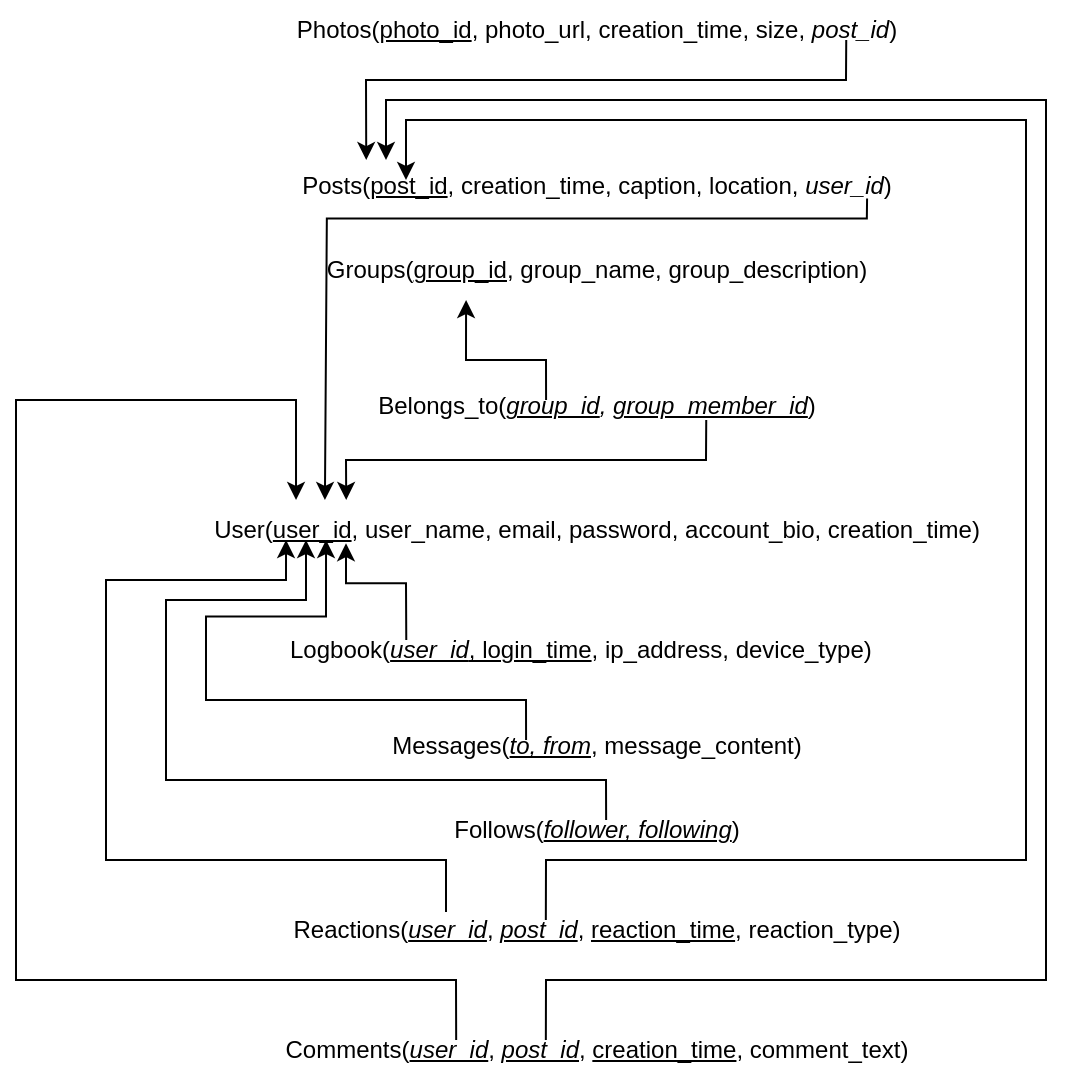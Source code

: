 <mxfile version="22.0.3" type="device">
  <diagram name="Page-1" id="0iYuxYvvmrB2_cDGRatL">
    <mxGraphModel dx="543" dy="1499" grid="1" gridSize="10" guides="1" tooltips="1" connect="1" arrows="1" fold="1" page="1" pageScale="1" pageWidth="850" pageHeight="1100" math="0" shadow="0">
      <root>
        <mxCell id="0" />
        <mxCell id="1" parent="0" />
        <mxCell id="iQJlrmcLxjMiWcZfwpEG-1" value="User(&lt;u&gt;user_id&lt;/u&gt;, user_name, email, password, account_bio, creation_time)" style="text;html=1;align=center;verticalAlign=middle;resizable=0;points=[];autosize=1;strokeColor=none;fillColor=none;" vertex="1" parent="1">
          <mxGeometry x="400" y="180" width="410" height="30" as="geometry" />
        </mxCell>
        <mxCell id="iQJlrmcLxjMiWcZfwpEG-3" value="Logbook(&lt;u&gt;&lt;i&gt;user_id&lt;/i&gt;, login_time&lt;/u&gt;, ip_address, device_type)&lt;div style=&quot;&quot;&gt;&lt;/div&gt;" style="text;html=1;align=left;verticalAlign=middle;resizable=0;points=[];autosize=1;strokeColor=none;fillColor=none;imageWidth=100;" vertex="1" parent="1">
          <mxGeometry x="450" y="240" width="310" height="30" as="geometry" />
        </mxCell>
        <mxCell id="iQJlrmcLxjMiWcZfwpEG-10" value="" style="endArrow=classic;html=1;rounded=0;exitX=0.194;exitY=0.333;exitDx=0;exitDy=0;exitPerimeter=0;endFill=1;" edge="1" parent="1">
          <mxGeometry width="50" height="50" relative="1" as="geometry">
            <mxPoint x="510.14" y="249.99" as="sourcePoint" />
            <mxPoint x="480" y="201.59" as="targetPoint" />
            <Array as="points">
              <mxPoint x="510" y="221.59" />
              <mxPoint x="480" y="221.59" />
            </Array>
          </mxGeometry>
        </mxCell>
        <mxCell id="iQJlrmcLxjMiWcZfwpEG-12" value="Messages(&lt;u&gt;&lt;i&gt;to, from&lt;/i&gt;&lt;/u&gt;, message_content)" style="text;html=1;align=center;verticalAlign=middle;resizable=0;points=[];autosize=1;strokeColor=none;fillColor=none;" vertex="1" parent="1">
          <mxGeometry x="490" y="288" width="230" height="30" as="geometry" />
        </mxCell>
        <mxCell id="iQJlrmcLxjMiWcZfwpEG-13" value="" style="endArrow=classic;html=1;rounded=0;endFill=1;entryX=0.122;entryY=0.667;entryDx=0;entryDy=0;entryPerimeter=0;exitX=0.348;exitY=0.4;exitDx=0;exitDy=0;exitPerimeter=0;" edge="1" parent="1" source="iQJlrmcLxjMiWcZfwpEG-12">
          <mxGeometry width="50" height="50" relative="1" as="geometry">
            <mxPoint x="540" y="300" as="sourcePoint" />
            <mxPoint x="470.02" y="200.01" as="targetPoint" />
            <Array as="points">
              <mxPoint x="570" y="280" />
              <mxPoint x="410" y="280" />
              <mxPoint x="410" y="238.26" />
              <mxPoint x="470" y="238.26" />
            </Array>
          </mxGeometry>
        </mxCell>
        <mxCell id="iQJlrmcLxjMiWcZfwpEG-14" value="Follows(&lt;u&gt;&lt;i&gt;follower, following&lt;/i&gt;&lt;/u&gt;)" style="text;html=1;align=center;verticalAlign=middle;resizable=0;points=[];autosize=1;strokeColor=none;fillColor=none;" vertex="1" parent="1">
          <mxGeometry x="520" y="330" width="170" height="30" as="geometry" />
        </mxCell>
        <mxCell id="iQJlrmcLxjMiWcZfwpEG-16" value="" style="endArrow=classic;html=1;rounded=0;endFill=1;exitX=0.471;exitY=0.333;exitDx=0;exitDy=0;exitPerimeter=0;" edge="1" parent="1">
          <mxGeometry width="50" height="50" relative="1" as="geometry">
            <mxPoint x="610.07" y="339.99" as="sourcePoint" />
            <mxPoint x="460" y="200" as="targetPoint" />
            <Array as="points">
              <mxPoint x="610" y="320" />
              <mxPoint x="390" y="320" />
              <mxPoint x="390" y="230" />
              <mxPoint x="460" y="230" />
            </Array>
          </mxGeometry>
        </mxCell>
        <mxCell id="iQJlrmcLxjMiWcZfwpEG-17" value="Groups(&lt;u&gt;group_id&lt;/u&gt;, group_name, group_description)" style="text;html=1;align=center;verticalAlign=middle;resizable=0;points=[];autosize=1;strokeColor=none;fillColor=none;" vertex="1" parent="1">
          <mxGeometry x="460" y="50" width="290" height="30" as="geometry" />
        </mxCell>
        <mxCell id="iQJlrmcLxjMiWcZfwpEG-18" value="Belongs_to(&lt;i&gt;&lt;u&gt;group_id&lt;/u&gt;, &lt;u&gt;group_member_id&lt;/u&gt;&lt;/i&gt;)" style="text;html=1;align=center;verticalAlign=middle;resizable=0;points=[];autosize=1;strokeColor=none;fillColor=none;" vertex="1" parent="1">
          <mxGeometry x="485" y="118" width="240" height="30" as="geometry" />
        </mxCell>
        <mxCell id="iQJlrmcLxjMiWcZfwpEG-19" value="" style="endArrow=classic;html=1;rounded=0;entryX=0.276;entryY=0.667;entryDx=0;entryDy=0;entryPerimeter=0;exitX=0.396;exitY=0.067;exitDx=0;exitDy=0;exitPerimeter=0;endFill=1;" edge="1" parent="1">
          <mxGeometry width="50" height="50" relative="1" as="geometry">
            <mxPoint x="580.04" y="130.0" as="sourcePoint" />
            <mxPoint x="540.04" y="80.0" as="targetPoint" />
            <Array as="points">
              <mxPoint x="580" y="109.99" />
              <mxPoint x="540" y="109.99" />
            </Array>
          </mxGeometry>
        </mxCell>
        <mxCell id="iQJlrmcLxjMiWcZfwpEG-20" value="" style="endArrow=none;html=1;rounded=0;exitX=0.171;exitY=0;exitDx=0;exitDy=0;exitPerimeter=0;entryX=0.688;entryY=0.733;entryDx=0;entryDy=0;entryPerimeter=0;endFill=0;startArrow=classic;startFill=1;" edge="1" parent="1">
          <mxGeometry width="50" height="50" relative="1" as="geometry">
            <mxPoint x="480.11" y="180" as="sourcePoint" />
            <mxPoint x="660.12" y="139.99" as="targetPoint" />
            <Array as="points">
              <mxPoint x="480" y="160" />
              <mxPoint x="660" y="160" />
            </Array>
          </mxGeometry>
        </mxCell>
        <mxCell id="iQJlrmcLxjMiWcZfwpEG-21" value="Posts(&lt;u&gt;post_id&lt;/u&gt;, creation_time, caption, location, &lt;i&gt;user_id&lt;/i&gt;)" style="text;html=1;align=center;verticalAlign=middle;resizable=0;points=[];autosize=1;strokeColor=none;fillColor=none;" vertex="1" parent="1">
          <mxGeometry x="445" y="8" width="320" height="30" as="geometry" />
        </mxCell>
        <mxCell id="iQJlrmcLxjMiWcZfwpEG-22" value="" style="endArrow=none;html=1;rounded=0;entryX=0.891;entryY=0.733;entryDx=0;entryDy=0;entryPerimeter=0;exitX=0.144;exitY=0.026;exitDx=0;exitDy=0;exitPerimeter=0;startArrow=classic;startFill=1;" edge="1" parent="1">
          <mxGeometry width="50" height="50" relative="1" as="geometry">
            <mxPoint x="469.46" y="180.0" as="sourcePoint" />
            <mxPoint x="740.54" y="29.21" as="targetPoint" />
            <Array as="points">
              <mxPoint x="470.42" y="39.22" />
              <mxPoint x="740.42" y="39.22" />
            </Array>
          </mxGeometry>
        </mxCell>
        <mxCell id="iQJlrmcLxjMiWcZfwpEG-23" value="Reactions(&lt;u&gt;&lt;i&gt;user_id&lt;/i&gt;&lt;/u&gt;, &lt;u&gt;&lt;i&gt;post_id&lt;/i&gt;&lt;/u&gt;, &lt;u&gt;reaction_time&lt;/u&gt;, reaction_type)" style="text;html=1;align=center;verticalAlign=middle;resizable=0;points=[];autosize=1;strokeColor=none;fillColor=none;" vertex="1" parent="1">
          <mxGeometry x="440" y="380" width="330" height="30" as="geometry" />
        </mxCell>
        <mxCell id="iQJlrmcLxjMiWcZfwpEG-24" value="" style="endArrow=classic;html=1;rounded=0;entryX=0.122;entryY=0.667;entryDx=0;entryDy=0;entryPerimeter=0;endFill=1;" edge="1" parent="1" target="iQJlrmcLxjMiWcZfwpEG-1">
          <mxGeometry width="50" height="50" relative="1" as="geometry">
            <mxPoint x="530" y="386" as="sourcePoint" />
            <mxPoint x="530" y="318" as="targetPoint" />
            <Array as="points">
              <mxPoint x="530" y="360" />
              <mxPoint x="360" y="360" />
              <mxPoint x="360" y="220" />
              <mxPoint x="450" y="220" />
            </Array>
          </mxGeometry>
        </mxCell>
        <mxCell id="iQJlrmcLxjMiWcZfwpEG-25" value="" style="endArrow=none;html=1;rounded=0;entryX=0.424;entryY=0.333;entryDx=0;entryDy=0;entryPerimeter=0;startArrow=classic;startFill=1;" edge="1" parent="1" target="iQJlrmcLxjMiWcZfwpEG-23">
          <mxGeometry width="50" height="50" relative="1" as="geometry">
            <mxPoint x="510" y="20" as="sourcePoint" />
            <mxPoint x="570" y="220" as="targetPoint" />
            <Array as="points">
              <mxPoint x="510" y="-10" />
              <mxPoint x="820" y="-10" />
              <mxPoint x="820" y="360" />
              <mxPoint x="580" y="360" />
            </Array>
          </mxGeometry>
        </mxCell>
        <mxCell id="iQJlrmcLxjMiWcZfwpEG-26" value="Comments(&lt;i&gt;&lt;u&gt;user_id&lt;/u&gt;&lt;/i&gt;, &lt;i&gt;&lt;u&gt;post_id&lt;/u&gt;&lt;/i&gt;, &lt;u&gt;creation_time&lt;/u&gt;, comment_text)" style="text;html=1;align=center;verticalAlign=middle;resizable=0;points=[];autosize=1;strokeColor=none;fillColor=none;" vertex="1" parent="1">
          <mxGeometry x="440" y="440" width="330" height="30" as="geometry" />
        </mxCell>
        <mxCell id="iQJlrmcLxjMiWcZfwpEG-27" value="" style="endArrow=classic;html=1;rounded=0;entryX=0.122;entryY=0;entryDx=0;entryDy=0;entryPerimeter=0;exitX=0.273;exitY=0.333;exitDx=0;exitDy=0;exitPerimeter=0;endFill=1;" edge="1" parent="1">
          <mxGeometry width="50" height="50" relative="1" as="geometry">
            <mxPoint x="535.09" y="449.99" as="sourcePoint" />
            <mxPoint x="455.02" y="180" as="targetPoint" />
            <Array as="points">
              <mxPoint x="535" y="420" />
              <mxPoint x="315" y="420" />
              <mxPoint x="315" y="180" />
              <mxPoint x="315" y="130" />
              <mxPoint x="455" y="130" />
            </Array>
          </mxGeometry>
        </mxCell>
        <mxCell id="iQJlrmcLxjMiWcZfwpEG-28" value="" style="endArrow=classic;html=1;rounded=0;exitX=0.424;exitY=0.333;exitDx=0;exitDy=0;exitPerimeter=0;endFill=1;" edge="1" parent="1" source="iQJlrmcLxjMiWcZfwpEG-26">
          <mxGeometry width="50" height="50" relative="1" as="geometry">
            <mxPoint x="380" y="60" as="sourcePoint" />
            <mxPoint x="500" y="10" as="targetPoint" />
            <Array as="points">
              <mxPoint x="580" y="420" />
              <mxPoint x="830" y="420" />
              <mxPoint x="830" y="-20" />
              <mxPoint x="500" y="-20" />
            </Array>
          </mxGeometry>
        </mxCell>
        <mxCell id="iQJlrmcLxjMiWcZfwpEG-29" value="Photos(&lt;u&gt;photo_id&lt;/u&gt;, photo_url, creation_time, size, &lt;i&gt;post_id&lt;/i&gt;)" style="text;html=1;align=center;verticalAlign=middle;resizable=0;points=[];autosize=1;strokeColor=none;fillColor=none;" vertex="1" parent="1">
          <mxGeometry x="445" y="-70" width="320" height="30" as="geometry" />
        </mxCell>
        <mxCell id="iQJlrmcLxjMiWcZfwpEG-30" value="" style="endArrow=none;html=1;rounded=0;entryX=0.891;entryY=0.667;entryDx=0;entryDy=0;entryPerimeter=0;exitX=0.141;exitY=0.067;exitDx=0;exitDy=0;exitPerimeter=0;endFill=0;startArrow=classic;startFill=1;" edge="1" parent="1" source="iQJlrmcLxjMiWcZfwpEG-21" target="iQJlrmcLxjMiWcZfwpEG-29">
          <mxGeometry width="50" height="50" relative="1" as="geometry">
            <mxPoint x="370" y="20" as="sourcePoint" />
            <mxPoint x="420" y="-30" as="targetPoint" />
            <Array as="points">
              <mxPoint x="490" y="-30" />
              <mxPoint x="730" y="-30" />
            </Array>
          </mxGeometry>
        </mxCell>
      </root>
    </mxGraphModel>
  </diagram>
</mxfile>
